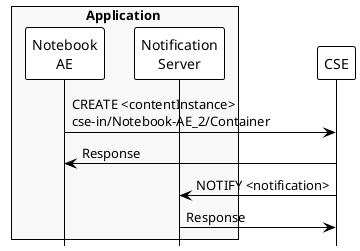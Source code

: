 @startuml
hide footbox
!theme plain
skinparam backgroundcolor transparent

box Application #f8f8f8
participant "Notebook\nAE" as AE 
participant "Notification\nServer" as NS
end box
participant "CSE" as CSE 

AE -> CSE: CREATE <contentInstance>\ncse-in/Notebook-AE_2/Container
AE <- CSE: Response
CSE -> NS: NOTIFY <notification>
CSE <- NS: Response

@enduml